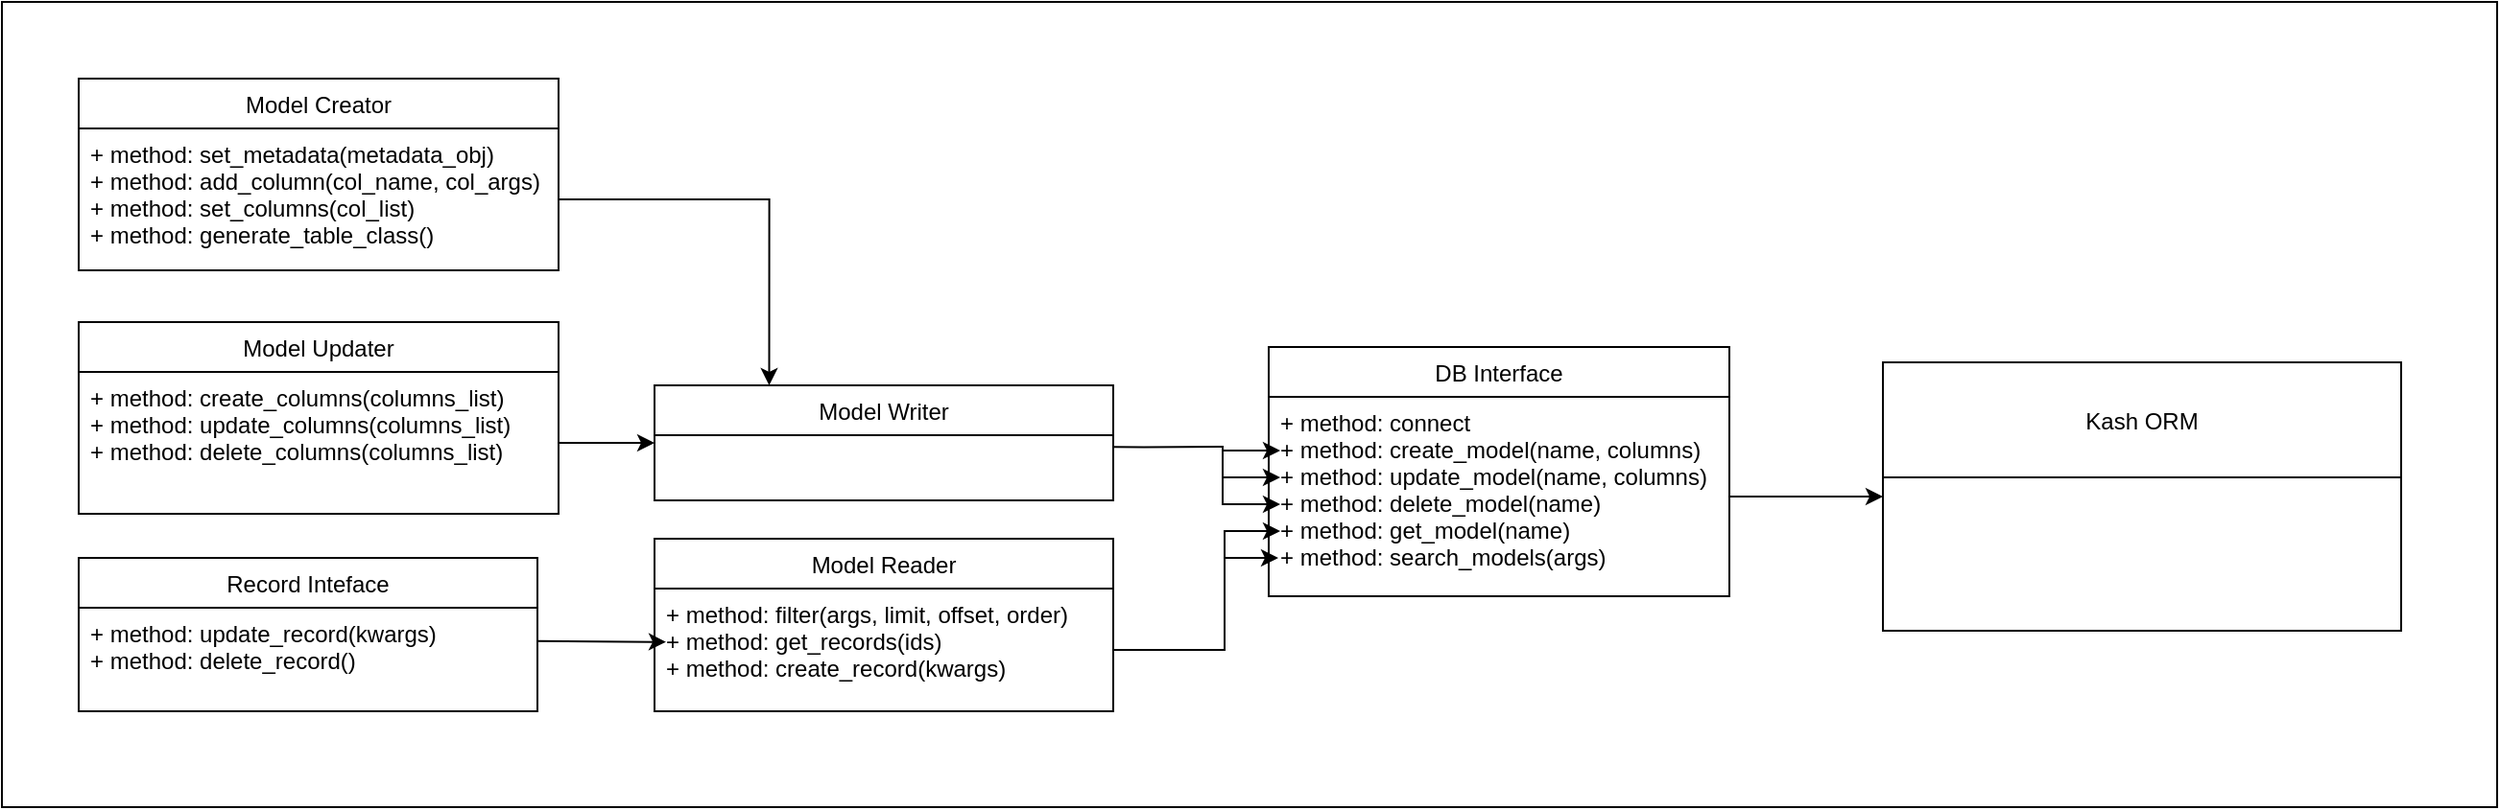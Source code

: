 <mxfile version="13.7.9" type="device"><diagram id="C5RBs43oDa-KdzZeNtuy" name="Page-1"><mxGraphModel dx="2031" dy="1174" grid="1" gridSize="10" guides="1" tooltips="1" connect="1" arrows="1" fold="1" page="1" pageScale="1" pageWidth="827" pageHeight="1169" math="0" shadow="0"><root><mxCell id="WIyWlLk6GJQsqaUBKTNV-0"/><mxCell id="WIyWlLk6GJQsqaUBKTNV-1" parent="WIyWlLk6GJQsqaUBKTNV-0"/><mxCell id="QPBnh6C-9yd4XpzPrUmc-42" style="edgeStyle=orthogonalEdgeStyle;rounded=0;orthogonalLoop=1;jettySize=auto;html=1;exitX=1;exitY=0.5;exitDx=0;exitDy=0;entryX=0;entryY=0.5;entryDx=0;entryDy=0;" parent="WIyWlLk6GJQsqaUBKTNV-1" source="QPBnh6C-9yd4XpzPrUmc-3" target="QPBnh6C-9yd4XpzPrUmc-37" edge="1"><mxGeometry relative="1" as="geometry"/></mxCell><mxCell id="QPBnh6C-9yd4XpzPrUmc-0" value="DB Interface" style="swimlane;fontStyle=0;childLayout=stackLayout;horizontal=1;startSize=26;fillColor=none;horizontalStack=0;resizeParent=1;resizeParentMax=0;resizeLast=0;collapsible=1;marginBottom=0;swimlaneFillColor=none;strokeOpacity=100;" parent="WIyWlLk6GJQsqaUBKTNV-1" vertex="1"><mxGeometry x="670" y="230" width="240" height="130" as="geometry"><mxRectangle x="440" y="130" width="100" height="26" as="alternateBounds"/></mxGeometry></mxCell><mxCell id="QPBnh6C-9yd4XpzPrUmc-3" value="+ method: connect&#10;+ method: create_model(name, columns)&#10;+ method: update_model(name, columns)&#10;+ method: delete_model(name)&#10;+ method: get_model(name)&#10;+ method: search_models(args)" style="text;strokeColor=none;fillColor=none;align=left;verticalAlign=top;spacingLeft=4;spacingRight=4;overflow=hidden;rotatable=0;points=[[0,0.5],[1,0.5]];portConstraint=eastwest;" parent="QPBnh6C-9yd4XpzPrUmc-0" vertex="1"><mxGeometry y="26" width="240" height="104" as="geometry"/></mxCell><mxCell id="QPBnh6C-9yd4XpzPrUmc-29" value="Model Reader" style="swimlane;fontStyle=0;childLayout=stackLayout;horizontal=1;startSize=26;fillColor=none;horizontalStack=0;resizeParent=1;resizeParentMax=0;resizeLast=0;collapsible=1;marginBottom=0;" parent="WIyWlLk6GJQsqaUBKTNV-1" vertex="1"><mxGeometry x="350" y="330" width="239" height="90" as="geometry"/></mxCell><mxCell id="QPBnh6C-9yd4XpzPrUmc-30" value="+ method: filter(args, limit, offset, order)&#10;+ method: get_records(ids)&#10;+ method: create_record(kwargs)" style="text;strokeColor=none;fillColor=none;align=left;verticalAlign=top;spacingLeft=4;spacingRight=4;overflow=hidden;rotatable=0;points=[[0,0.5],[1,0.5]];portConstraint=eastwest;" parent="QPBnh6C-9yd4XpzPrUmc-29" vertex="1"><mxGeometry y="26" width="239" height="64" as="geometry"/></mxCell><mxCell id="2i30ho5uSYbLYkB8bGDZ-8" style="edgeStyle=orthogonalEdgeStyle;rounded=0;orthogonalLoop=1;jettySize=auto;html=1;exitX=1;exitY=0.565;exitDx=0;exitDy=0;exitPerimeter=0;" parent="WIyWlLk6GJQsqaUBKTNV-1" edge="1"><mxGeometry relative="1" as="geometry"><mxPoint x="676" y="312" as="targetPoint"/><mxPoint x="589" y="282.16" as="sourcePoint"/><Array as="points"><mxPoint x="605" y="282"/><mxPoint x="646" y="282"/><mxPoint x="646" y="312"/></Array></mxGeometry></mxCell><mxCell id="2i30ho5uSYbLYkB8bGDZ-9" value="" style="endArrow=classic;html=1;" parent="WIyWlLk6GJQsqaUBKTNV-1" edge="1"><mxGeometry width="50" height="50" relative="1" as="geometry"><mxPoint x="646" y="284" as="sourcePoint"/><mxPoint x="676" y="284" as="targetPoint"/></mxGeometry></mxCell><mxCell id="2i30ho5uSYbLYkB8bGDZ-11" style="edgeStyle=orthogonalEdgeStyle;rounded=0;orthogonalLoop=1;jettySize=auto;html=1;exitX=1;exitY=0.5;exitDx=0;exitDy=0;" parent="WIyWlLk6GJQsqaUBKTNV-1" source="QPBnh6C-9yd4XpzPrUmc-30" edge="1"><mxGeometry relative="1" as="geometry"><mxPoint x="676" y="326" as="targetPoint"/><mxPoint x="600" y="348" as="sourcePoint"/><Array as="points"><mxPoint x="647" y="388"/><mxPoint x="647" y="326"/></Array></mxGeometry></mxCell><mxCell id="2i30ho5uSYbLYkB8bGDZ-12" value="" style="endArrow=classic;html=1;" parent="WIyWlLk6GJQsqaUBKTNV-1" edge="1"><mxGeometry width="50" height="50" relative="1" as="geometry"><mxPoint x="647" y="340" as="sourcePoint"/><mxPoint x="675.0" y="340" as="targetPoint"/></mxGeometry></mxCell><mxCell id="2i30ho5uSYbLYkB8bGDZ-13" value="" style="endArrow=classic;html=1;" parent="WIyWlLk6GJQsqaUBKTNV-1" edge="1"><mxGeometry width="50" height="50" relative="1" as="geometry"><mxPoint x="646" y="298" as="sourcePoint"/><mxPoint x="676" y="298" as="targetPoint"/></mxGeometry></mxCell><mxCell id="QPBnh6C-9yd4XpzPrUmc-33" value="Record Inteface" style="swimlane;fontStyle=0;childLayout=stackLayout;horizontal=1;startSize=26;fillColor=none;horizontalStack=0;resizeParent=1;resizeParentMax=0;resizeLast=0;collapsible=1;marginBottom=0;" parent="WIyWlLk6GJQsqaUBKTNV-1" vertex="1"><mxGeometry x="50" y="340" width="239" height="80" as="geometry"/></mxCell><mxCell id="QPBnh6C-9yd4XpzPrUmc-34" value="+ method: update_record(kwargs)&#10;+ method: delete_record()" style="text;strokeColor=none;fillColor=none;align=left;verticalAlign=top;spacingLeft=4;spacingRight=4;overflow=hidden;rotatable=0;points=[[0,0.5],[1,0.5]];portConstraint=eastwest;" parent="QPBnh6C-9yd4XpzPrUmc-33" vertex="1"><mxGeometry y="26" width="239" height="54" as="geometry"/></mxCell><mxCell id="2i30ho5uSYbLYkB8bGDZ-14" value="" style="endArrow=classic;html=1;exitX=0.998;exitY=0.322;exitDx=0;exitDy=0;exitPerimeter=0;" parent="WIyWlLk6GJQsqaUBKTNV-1" source="QPBnh6C-9yd4XpzPrUmc-34" edge="1"><mxGeometry width="50" height="50" relative="1" as="geometry"><mxPoint x="296" y="383.86" as="sourcePoint"/><mxPoint x="356" y="383.86" as="targetPoint"/></mxGeometry></mxCell><mxCell id="QPBnh6C-9yd4XpzPrUmc-37" value="Kash ORM" style="swimlane;fontStyle=0;childLayout=stackLayout;horizontal=1;startSize=60;fillColor=none;horizontalStack=0;resizeParent=1;resizeParentMax=0;resizeLast=0;collapsible=1;marginBottom=0;" parent="WIyWlLk6GJQsqaUBKTNV-1" vertex="1"><mxGeometry x="990" y="238" width="270" height="140" as="geometry"/></mxCell><mxCell id="2i30ho5uSYbLYkB8bGDZ-6" value="Model Writer" style="swimlane;fontStyle=0;childLayout=stackLayout;horizontal=1;startSize=26;fillColor=none;horizontalStack=0;resizeParent=1;resizeParentMax=0;resizeLast=0;collapsible=1;marginBottom=0;" parent="WIyWlLk6GJQsqaUBKTNV-1" vertex="1"><mxGeometry x="350" y="250" width="239" height="60" as="geometry"/></mxCell><mxCell id="Y_HPGs08rpub5PmMiyWJ-0" value="Model Creator" style="swimlane;fontStyle=0;childLayout=stackLayout;horizontal=1;startSize=26;fillColor=none;horizontalStack=0;resizeParent=1;resizeParentMax=0;resizeLast=0;collapsible=1;marginBottom=0;" vertex="1" parent="WIyWlLk6GJQsqaUBKTNV-1"><mxGeometry x="50" y="90" width="250" height="100" as="geometry"/></mxCell><mxCell id="Y_HPGs08rpub5PmMiyWJ-1" value="+ method: set_metadata(metadata_obj)&#10;+ method: add_column(col_name, col_args)&#10;+ method: set_columns(col_list)&#10;+ method: generate_table_class()" style="text;strokeColor=none;fillColor=none;align=left;verticalAlign=top;spacingLeft=4;spacingRight=4;overflow=hidden;rotatable=0;points=[[0,0.5],[1,0.5]];portConstraint=eastwest;" vertex="1" parent="Y_HPGs08rpub5PmMiyWJ-0"><mxGeometry y="26" width="250" height="74" as="geometry"/></mxCell><mxCell id="Y_HPGs08rpub5PmMiyWJ-6" style="edgeStyle=orthogonalEdgeStyle;rounded=0;orthogonalLoop=1;jettySize=auto;html=1;exitX=1;exitY=0.5;exitDx=0;exitDy=0;entryX=0.25;entryY=0;entryDx=0;entryDy=0;" edge="1" parent="WIyWlLk6GJQsqaUBKTNV-1" source="Y_HPGs08rpub5PmMiyWJ-1" target="2i30ho5uSYbLYkB8bGDZ-6"><mxGeometry relative="1" as="geometry"><mxPoint x="399" y="210" as="targetPoint"/><mxPoint x="350" y="142" as="sourcePoint"/><Array as="points"><mxPoint x="410" y="153"/></Array></mxGeometry></mxCell><mxCell id="Y_HPGs08rpub5PmMiyWJ-7" style="edgeStyle=orthogonalEdgeStyle;rounded=0;orthogonalLoop=1;jettySize=auto;html=1;exitX=1;exitY=0.5;exitDx=0;exitDy=0;entryX=0;entryY=0.5;entryDx=0;entryDy=0;" edge="1" parent="WIyWlLk6GJQsqaUBKTNV-1" source="Y_HPGs08rpub5PmMiyWJ-5" target="2i30ho5uSYbLYkB8bGDZ-6"><mxGeometry relative="1" as="geometry"/></mxCell><mxCell id="Y_HPGs08rpub5PmMiyWJ-4" value="Model Updater" style="swimlane;fontStyle=0;childLayout=stackLayout;horizontal=1;startSize=26;fillColor=none;horizontalStack=0;resizeParent=1;resizeParentMax=0;resizeLast=0;collapsible=1;marginBottom=0;" vertex="1" parent="WIyWlLk6GJQsqaUBKTNV-1"><mxGeometry x="50" y="217" width="250" height="100" as="geometry"/></mxCell><mxCell id="Y_HPGs08rpub5PmMiyWJ-5" value="+ method: create_columns(columns_list)&#10;+ method: update_columns(columns_list)&#10;+ method: delete_columns(columns_list)" style="text;strokeColor=none;fillColor=none;align=left;verticalAlign=top;spacingLeft=4;spacingRight=4;overflow=hidden;rotatable=0;points=[[0,0.5],[1,0.5]];portConstraint=eastwest;" vertex="1" parent="Y_HPGs08rpub5PmMiyWJ-4"><mxGeometry y="26" width="250" height="74" as="geometry"/></mxCell><mxCell id="Y_HPGs08rpub5PmMiyWJ-8" value="" style="rounded=0;whiteSpace=wrap;html=1;fillColor=none;" vertex="1" parent="WIyWlLk6GJQsqaUBKTNV-1"><mxGeometry x="10" y="50" width="1300" height="420" as="geometry"/></mxCell></root></mxGraphModel></diagram></mxfile>